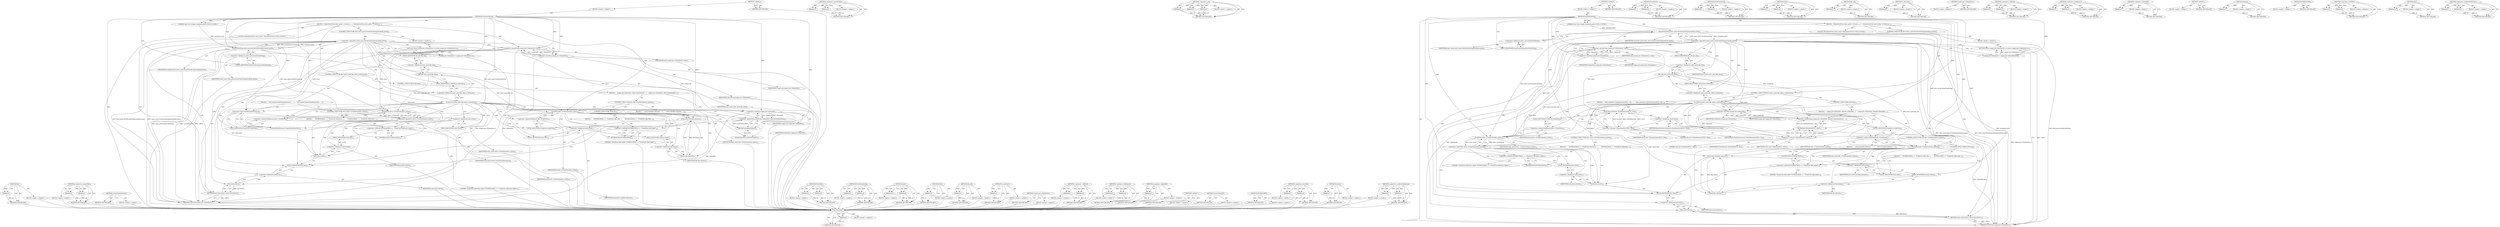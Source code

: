 digraph "&lt;operator&gt;.indirectFieldAccess" {
vulnerable_188 [label=<(METHOD,file)>];
vulnerable_189 [label=<(PARAM,p1)>];
vulnerable_190 [label=<(BLOCK,&lt;empty&gt;,&lt;empty&gt;)>];
vulnerable_191 [label=<(METHOD_RETURN,ANY)>];
vulnerable_141 [label=<(METHOD,&lt;operator&gt;.greaterThan)>];
vulnerable_142 [label=<(PARAM,p1)>];
vulnerable_143 [label=<(PARAM,p2)>];
vulnerable_144 [label=<(BLOCK,&lt;empty&gt;,&lt;empty&gt;)>];
vulnerable_145 [label=<(METHOD_RETURN,ANY)>];
vulnerable_164 [label=<(METHOD,&lt;operator&gt;.new)>];
vulnerable_165 [label=<(PARAM,p1)>];
vulnerable_166 [label=<(PARAM,p2)>];
vulnerable_167 [label=<(PARAM,p3)>];
vulnerable_168 [label=<(BLOCK,&lt;empty&gt;,&lt;empty&gt;)>];
vulnerable_169 [label=<(METHOD_RETURN,ANY)>];
vulnerable_6 [label=<(METHOD,&lt;global&gt;)<SUB>1</SUB>>];
vulnerable_7 [label=<(BLOCK,&lt;empty&gt;,&lt;empty&gt;)<SUB>1</SUB>>];
vulnerable_8 [label=<(METHOD,FromProtoString)<SUB>1</SUB>>];
vulnerable_9 [label="<(PARAM,const std::string&amp; serialized_proto)<SUB>2</SUB>>"];
vulnerable_10 [label=<(BLOCK,{
  GDataEntryProto entry_proto;
  if (!entry_p...,{
  GDataEntryProto entry_proto;
  if (!entry_p...)<SUB>2</SUB>>];
vulnerable_11 [label="<(LOCAL,GDataEntryProto entry_proto: GDataEntryProto)<SUB>3</SUB>>"];
vulnerable_12 [label=<(CONTROL_STRUCTURE,IF,if (!entry_proto.ParseFromString(serialized_proto)))<SUB>4</SUB>>];
vulnerable_13 [label=<(&lt;operator&gt;.logicalNot,!entry_proto.ParseFromString(serialized_proto))<SUB>4</SUB>>];
vulnerable_14 [label=<(ParseFromString,entry_proto.ParseFromString(serialized_proto))<SUB>4</SUB>>];
vulnerable_15 [label=<(&lt;operator&gt;.fieldAccess,entry_proto.ParseFromString)<SUB>4</SUB>>];
vulnerable_16 [label=<(IDENTIFIER,entry_proto,entry_proto.ParseFromString(serialized_proto))<SUB>4</SUB>>];
vulnerable_17 [label=<(FIELD_IDENTIFIER,ParseFromString,ParseFromString)<SUB>4</SUB>>];
vulnerable_18 [label=<(IDENTIFIER,serialized_proto,entry_proto.ParseFromString(serialized_proto))<SUB>4</SUB>>];
vulnerable_19 [label=<(BLOCK,&lt;empty&gt;,&lt;empty&gt;)<SUB>5</SUB>>];
vulnerable_20 [label=<(RETURN,return scoped_ptr&lt;GDataEntry&gt;();,return scoped_ptr&lt;GDataEntry&gt;();)<SUB>5</SUB>>];
vulnerable_21 [label=<(scoped_ptr&lt;GDataEntry&gt;,scoped_ptr&lt;GDataEntry&gt;())<SUB>5</SUB>>];
vulnerable_22 [label=<(&lt;operator&gt;.greaterThan,scoped_ptr&lt;GDataEntry&gt; entry)<SUB>7</SUB>>];
vulnerable_23 [label=<(&lt;operator&gt;.lessThan,scoped_ptr&lt;GDataEntry)<SUB>7</SUB>>];
vulnerable_24 [label=<(IDENTIFIER,scoped_ptr,scoped_ptr&lt;GDataEntry)<SUB>7</SUB>>];
vulnerable_25 [label=<(IDENTIFIER,GDataEntry,scoped_ptr&lt;GDataEntry)<SUB>7</SUB>>];
vulnerable_26 [label=<(IDENTIFIER,entry,scoped_ptr&lt;GDataEntry&gt; entry)<SUB>7</SUB>>];
vulnerable_27 [label=<(CONTROL_STRUCTURE,IF,if (entry_proto.file_info().is_directory()))<SUB>8</SUB>>];
vulnerable_28 [label=<(is_directory,entry_proto.file_info().is_directory())<SUB>8</SUB>>];
vulnerable_29 [label=<(&lt;operator&gt;.fieldAccess,entry_proto.file_info().is_directory)<SUB>8</SUB>>];
vulnerable_30 [label=<(file_info,entry_proto.file_info())<SUB>8</SUB>>];
vulnerable_31 [label=<(&lt;operator&gt;.fieldAccess,entry_proto.file_info)<SUB>8</SUB>>];
vulnerable_32 [label=<(IDENTIFIER,entry_proto,entry_proto.file_info())<SUB>8</SUB>>];
vulnerable_33 [label=<(FIELD_IDENTIFIER,file_info,file_info)<SUB>8</SUB>>];
vulnerable_34 [label=<(FIELD_IDENTIFIER,is_directory,is_directory)<SUB>8</SUB>>];
vulnerable_35 [label=<(BLOCK,{
    entry.reset(new GDataDirectory(NULL, this...,{
    entry.reset(new GDataDirectory(NULL, this...)<SUB>8</SUB>>];
vulnerable_36 [label=<(reset,entry.reset(new GDataDirectory(NULL, this)))<SUB>9</SUB>>];
vulnerable_37 [label=<(&lt;operator&gt;.fieldAccess,entry.reset)<SUB>9</SUB>>];
vulnerable_38 [label=<(IDENTIFIER,entry,entry.reset(new GDataDirectory(NULL, this)))<SUB>9</SUB>>];
vulnerable_39 [label=<(FIELD_IDENTIFIER,reset,reset)<SUB>9</SUB>>];
vulnerable_40 [label=<(&lt;operator&gt;.new,new GDataDirectory(NULL, this))<SUB>9</SUB>>];
vulnerable_41 [label=<(IDENTIFIER,GDataDirectory,new GDataDirectory(NULL, this))<SUB>9</SUB>>];
vulnerable_42 [label=<(IDENTIFIER,NULL,new GDataDirectory(NULL, this))<SUB>9</SUB>>];
vulnerable_43 [label=<(LITERAL,this,new GDataDirectory(NULL, this))<SUB>9</SUB>>];
vulnerable_44 [label=<(CONTROL_STRUCTURE,IF,if (!entry-&gt;FromProto(entry_proto)))<SUB>10</SUB>>];
vulnerable_45 [label=<(&lt;operator&gt;.logicalNot,!entry-&gt;FromProto(entry_proto))<SUB>10</SUB>>];
vulnerable_46 [label=<(FromProto,entry-&gt;FromProto(entry_proto))<SUB>10</SUB>>];
vulnerable_47 [label=<(&lt;operator&gt;.indirectFieldAccess,entry-&gt;FromProto)<SUB>10</SUB>>];
vulnerable_48 [label=<(IDENTIFIER,entry,entry-&gt;FromProto(entry_proto))<SUB>10</SUB>>];
vulnerable_49 [label=<(FIELD_IDENTIFIER,FromProto,FromProto)<SUB>10</SUB>>];
vulnerable_50 [label=<(IDENTIFIER,entry_proto,entry-&gt;FromProto(entry_proto))<SUB>10</SUB>>];
vulnerable_51 [label=<(BLOCK,{
       NOTREACHED() &lt;&lt; &quot;FromProto (directory)...,{
       NOTREACHED() &lt;&lt; &quot;FromProto (directory)...)<SUB>10</SUB>>];
vulnerable_52 [label=<(&lt;operator&gt;.shiftLeft,NOTREACHED() &lt;&lt; &quot;FromProto (directory) failed&quot;)<SUB>11</SUB>>];
vulnerable_53 [label=<(NOTREACHED,NOTREACHED())<SUB>11</SUB>>];
vulnerable_54 [label=<(LITERAL,&quot;FromProto (directory) failed&quot;,NOTREACHED() &lt;&lt; &quot;FromProto (directory) failed&quot;)<SUB>11</SUB>>];
vulnerable_55 [label=<(reset,entry.reset())<SUB>12</SUB>>];
vulnerable_56 [label=<(&lt;operator&gt;.fieldAccess,entry.reset)<SUB>12</SUB>>];
vulnerable_57 [label=<(IDENTIFIER,entry,entry.reset())<SUB>12</SUB>>];
vulnerable_58 [label=<(FIELD_IDENTIFIER,reset,reset)<SUB>12</SUB>>];
vulnerable_59 [label=<(CONTROL_STRUCTURE,ELSE,else)<SUB>14</SUB>>];
vulnerable_60 [label=<(BLOCK,{
    scoped_ptr&lt;GDataFile&gt; file(new GDataFile(...,{
    scoped_ptr&lt;GDataFile&gt; file(new GDataFile(...)<SUB>14</SUB>>];
vulnerable_61 [label=<(&lt;operator&gt;.greaterThan,scoped_ptr&lt;GDataFile&gt; file(new GDataFile(NULL, ...)<SUB>15</SUB>>];
vulnerable_62 [label=<(&lt;operator&gt;.lessThan,scoped_ptr&lt;GDataFile)<SUB>15</SUB>>];
vulnerable_63 [label=<(IDENTIFIER,scoped_ptr,scoped_ptr&lt;GDataFile)<SUB>15</SUB>>];
vulnerable_64 [label=<(IDENTIFIER,GDataFile,scoped_ptr&lt;GDataFile)<SUB>15</SUB>>];
vulnerable_65 [label=<(file,file(new GDataFile(NULL, this)))<SUB>15</SUB>>];
vulnerable_66 [label=<(&lt;operator&gt;.new,new GDataFile(NULL, this))<SUB>15</SUB>>];
vulnerable_67 [label=<(IDENTIFIER,GDataFile,new GDataFile(NULL, this))<SUB>15</SUB>>];
vulnerable_68 [label=<(IDENTIFIER,NULL,new GDataFile(NULL, this))<SUB>15</SUB>>];
vulnerable_69 [label=<(LITERAL,this,new GDataFile(NULL, this))<SUB>15</SUB>>];
vulnerable_70 [label=<(CONTROL_STRUCTURE,IF,if (file-&gt;FromProto(entry_proto)))<SUB>16</SUB>>];
vulnerable_71 [label=<(FromProto,file-&gt;FromProto(entry_proto))<SUB>16</SUB>>];
vulnerable_72 [label=<(&lt;operator&gt;.indirectFieldAccess,file-&gt;FromProto)<SUB>16</SUB>>];
vulnerable_73 [label=<(IDENTIFIER,file,file-&gt;FromProto(entry_proto))<SUB>16</SUB>>];
vulnerable_74 [label=<(FIELD_IDENTIFIER,FromProto,FromProto)<SUB>16</SUB>>];
vulnerable_75 [label=<(IDENTIFIER,entry_proto,file-&gt;FromProto(entry_proto))<SUB>16</SUB>>];
vulnerable_76 [label=<(BLOCK,{
       entry.reset(file.release());
    },{
       entry.reset(file.release());
    })<SUB>16</SUB>>];
vulnerable_77 [label=<(reset,entry.reset(file.release()))<SUB>17</SUB>>];
vulnerable_78 [label=<(&lt;operator&gt;.fieldAccess,entry.reset)<SUB>17</SUB>>];
vulnerable_79 [label=<(IDENTIFIER,entry,entry.reset(file.release()))<SUB>17</SUB>>];
vulnerable_80 [label=<(FIELD_IDENTIFIER,reset,reset)<SUB>17</SUB>>];
vulnerable_81 [label=<(release,file.release())<SUB>17</SUB>>];
vulnerable_82 [label=<(&lt;operator&gt;.fieldAccess,file.release)<SUB>17</SUB>>];
vulnerable_83 [label=<(IDENTIFIER,file,file.release())<SUB>17</SUB>>];
vulnerable_84 [label=<(FIELD_IDENTIFIER,release,release)<SUB>17</SUB>>];
vulnerable_85 [label=<(CONTROL_STRUCTURE,ELSE,else)<SUB>18</SUB>>];
vulnerable_86 [label=<(BLOCK,{
      NOTREACHED() &lt;&lt; &quot;FromProto (file) faile...,{
      NOTREACHED() &lt;&lt; &quot;FromProto (file) faile...)<SUB>18</SUB>>];
vulnerable_87 [label=<(&lt;operator&gt;.shiftLeft,NOTREACHED() &lt;&lt; &quot;FromProto (file) failed&quot;)<SUB>19</SUB>>];
vulnerable_88 [label=<(NOTREACHED,NOTREACHED())<SUB>19</SUB>>];
vulnerable_89 [label=<(LITERAL,&quot;FromProto (file) failed&quot;,NOTREACHED() &lt;&lt; &quot;FromProto (file) failed&quot;)<SUB>19</SUB>>];
vulnerable_90 [label=<(RETURN,return entry.Pass();,return entry.Pass();)<SUB>22</SUB>>];
vulnerable_91 [label=<(Pass,entry.Pass())<SUB>22</SUB>>];
vulnerable_92 [label=<(&lt;operator&gt;.fieldAccess,entry.Pass)<SUB>22</SUB>>];
vulnerable_93 [label=<(IDENTIFIER,entry,entry.Pass())<SUB>22</SUB>>];
vulnerable_94 [label=<(FIELD_IDENTIFIER,Pass,Pass)<SUB>22</SUB>>];
vulnerable_95 [label=<(METHOD_RETURN,scoped_ptr&lt;GDataEntry&gt;)<SUB>1</SUB>>];
vulnerable_97 [label=<(METHOD_RETURN,ANY)<SUB>1</SUB>>];
vulnerable_170 [label=<(METHOD,FromProto)>];
vulnerable_171 [label=<(PARAM,p1)>];
vulnerable_172 [label=<(PARAM,p2)>];
vulnerable_173 [label=<(BLOCK,&lt;empty&gt;,&lt;empty&gt;)>];
vulnerable_174 [label=<(METHOD_RETURN,ANY)>];
vulnerable_128 [label=<(METHOD,ParseFromString)>];
vulnerable_129 [label=<(PARAM,p1)>];
vulnerable_130 [label=<(PARAM,p2)>];
vulnerable_131 [label=<(BLOCK,&lt;empty&gt;,&lt;empty&gt;)>];
vulnerable_132 [label=<(METHOD_RETURN,ANY)>];
vulnerable_159 [label=<(METHOD,reset)>];
vulnerable_160 [label=<(PARAM,p1)>];
vulnerable_161 [label=<(PARAM,p2)>];
vulnerable_162 [label=<(BLOCK,&lt;empty&gt;,&lt;empty&gt;)>];
vulnerable_163 [label=<(METHOD_RETURN,ANY)>];
vulnerable_155 [label=<(METHOD,file_info)>];
vulnerable_156 [label=<(PARAM,p1)>];
vulnerable_157 [label=<(BLOCK,&lt;empty&gt;,&lt;empty&gt;)>];
vulnerable_158 [label=<(METHOD_RETURN,ANY)>];
vulnerable_151 [label=<(METHOD,is_directory)>];
vulnerable_152 [label=<(PARAM,p1)>];
vulnerable_153 [label=<(BLOCK,&lt;empty&gt;,&lt;empty&gt;)>];
vulnerable_154 [label=<(METHOD_RETURN,ANY)>];
vulnerable_138 [label=<(METHOD,scoped_ptr&lt;GDataEntry&gt;)>];
vulnerable_139 [label=<(BLOCK,&lt;empty&gt;,&lt;empty&gt;)>];
vulnerable_140 [label=<(METHOD_RETURN,ANY)>];
vulnerable_180 [label=<(METHOD,&lt;operator&gt;.shiftLeft)>];
vulnerable_181 [label=<(PARAM,p1)>];
vulnerable_182 [label=<(PARAM,p2)>];
vulnerable_183 [label=<(BLOCK,&lt;empty&gt;,&lt;empty&gt;)>];
vulnerable_184 [label=<(METHOD_RETURN,ANY)>];
vulnerable_133 [label=<(METHOD,&lt;operator&gt;.fieldAccess)>];
vulnerable_134 [label=<(PARAM,p1)>];
vulnerable_135 [label=<(PARAM,p2)>];
vulnerable_136 [label=<(BLOCK,&lt;empty&gt;,&lt;empty&gt;)>];
vulnerable_137 [label=<(METHOD_RETURN,ANY)>];
vulnerable_124 [label=<(METHOD,&lt;operator&gt;.logicalNot)>];
vulnerable_125 [label=<(PARAM,p1)>];
vulnerable_126 [label=<(BLOCK,&lt;empty&gt;,&lt;empty&gt;)>];
vulnerable_127 [label=<(METHOD_RETURN,ANY)>];
vulnerable_118 [label=<(METHOD,&lt;global&gt;)<SUB>1</SUB>>];
vulnerable_119 [label=<(BLOCK,&lt;empty&gt;,&lt;empty&gt;)>];
vulnerable_120 [label=<(METHOD_RETURN,ANY)>];
vulnerable_192 [label=<(METHOD,release)>];
vulnerable_193 [label=<(PARAM,p1)>];
vulnerable_194 [label=<(BLOCK,&lt;empty&gt;,&lt;empty&gt;)>];
vulnerable_195 [label=<(METHOD_RETURN,ANY)>];
vulnerable_185 [label=<(METHOD,NOTREACHED)>];
vulnerable_186 [label=<(BLOCK,&lt;empty&gt;,&lt;empty&gt;)>];
vulnerable_187 [label=<(METHOD_RETURN,ANY)>];
vulnerable_146 [label=<(METHOD,&lt;operator&gt;.lessThan)>];
vulnerable_147 [label=<(PARAM,p1)>];
vulnerable_148 [label=<(PARAM,p2)>];
vulnerable_149 [label=<(BLOCK,&lt;empty&gt;,&lt;empty&gt;)>];
vulnerable_150 [label=<(METHOD_RETURN,ANY)>];
vulnerable_196 [label=<(METHOD,Pass)>];
vulnerable_197 [label=<(PARAM,p1)>];
vulnerable_198 [label=<(BLOCK,&lt;empty&gt;,&lt;empty&gt;)>];
vulnerable_199 [label=<(METHOD_RETURN,ANY)>];
vulnerable_175 [label=<(METHOD,&lt;operator&gt;.indirectFieldAccess)>];
vulnerable_176 [label=<(PARAM,p1)>];
vulnerable_177 [label=<(PARAM,p2)>];
vulnerable_178 [label=<(BLOCK,&lt;empty&gt;,&lt;empty&gt;)>];
vulnerable_179 [label=<(METHOD_RETURN,ANY)>];
fixed_175 [label=<(METHOD,file)>];
fixed_176 [label=<(PARAM,p1)>];
fixed_177 [label=<(BLOCK,&lt;empty&gt;,&lt;empty&gt;)>];
fixed_178 [label=<(METHOD_RETURN,ANY)>];
fixed_131 [label=<(METHOD,&lt;operator&gt;.greaterThan)>];
fixed_132 [label=<(PARAM,p1)>];
fixed_133 [label=<(PARAM,p2)>];
fixed_134 [label=<(BLOCK,&lt;empty&gt;,&lt;empty&gt;)>];
fixed_135 [label=<(METHOD_RETURN,ANY)>];
fixed_154 [label=<(METHOD,CreateGDataDirectory)>];
fixed_155 [label=<(BLOCK,&lt;empty&gt;,&lt;empty&gt;)>];
fixed_156 [label=<(METHOD_RETURN,ANY)>];
fixed_6 [label=<(METHOD,&lt;global&gt;)<SUB>1</SUB>>];
fixed_7 [label=<(BLOCK,&lt;empty&gt;,&lt;empty&gt;)<SUB>1</SUB>>];
fixed_8 [label=<(METHOD,FromProtoString)<SUB>1</SUB>>];
fixed_9 [label="<(PARAM,const std::string&amp; serialized_proto)<SUB>2</SUB>>"];
fixed_10 [label=<(BLOCK,{
  GDataEntryProto entry_proto;
  if (!entry_p...,{
  GDataEntryProto entry_proto;
  if (!entry_p...)<SUB>2</SUB>>];
fixed_11 [label="<(LOCAL,GDataEntryProto entry_proto: GDataEntryProto)<SUB>3</SUB>>"];
fixed_12 [label=<(CONTROL_STRUCTURE,IF,if (!entry_proto.ParseFromString(serialized_proto)))<SUB>4</SUB>>];
fixed_13 [label=<(&lt;operator&gt;.logicalNot,!entry_proto.ParseFromString(serialized_proto))<SUB>4</SUB>>];
fixed_14 [label=<(ParseFromString,entry_proto.ParseFromString(serialized_proto))<SUB>4</SUB>>];
fixed_15 [label=<(&lt;operator&gt;.fieldAccess,entry_proto.ParseFromString)<SUB>4</SUB>>];
fixed_16 [label=<(IDENTIFIER,entry_proto,entry_proto.ParseFromString(serialized_proto))<SUB>4</SUB>>];
fixed_17 [label=<(FIELD_IDENTIFIER,ParseFromString,ParseFromString)<SUB>4</SUB>>];
fixed_18 [label=<(IDENTIFIER,serialized_proto,entry_proto.ParseFromString(serialized_proto))<SUB>4</SUB>>];
fixed_19 [label=<(BLOCK,&lt;empty&gt;,&lt;empty&gt;)<SUB>5</SUB>>];
fixed_20 [label=<(RETURN,return scoped_ptr&lt;GDataEntry&gt;();,return scoped_ptr&lt;GDataEntry&gt;();)<SUB>5</SUB>>];
fixed_21 [label=<(scoped_ptr&lt;GDataEntry&gt;,scoped_ptr&lt;GDataEntry&gt;())<SUB>5</SUB>>];
fixed_22 [label=<(&lt;operator&gt;.greaterThan,scoped_ptr&lt;GDataEntry&gt; entry)<SUB>7</SUB>>];
fixed_23 [label=<(&lt;operator&gt;.lessThan,scoped_ptr&lt;GDataEntry)<SUB>7</SUB>>];
fixed_24 [label=<(IDENTIFIER,scoped_ptr,scoped_ptr&lt;GDataEntry)<SUB>7</SUB>>];
fixed_25 [label=<(IDENTIFIER,GDataEntry,scoped_ptr&lt;GDataEntry)<SUB>7</SUB>>];
fixed_26 [label=<(IDENTIFIER,entry,scoped_ptr&lt;GDataEntry&gt; entry)<SUB>7</SUB>>];
fixed_27 [label=<(CONTROL_STRUCTURE,IF,if (entry_proto.file_info().is_directory()))<SUB>8</SUB>>];
fixed_28 [label=<(is_directory,entry_proto.file_info().is_directory())<SUB>8</SUB>>];
fixed_29 [label=<(&lt;operator&gt;.fieldAccess,entry_proto.file_info().is_directory)<SUB>8</SUB>>];
fixed_30 [label=<(file_info,entry_proto.file_info())<SUB>8</SUB>>];
fixed_31 [label=<(&lt;operator&gt;.fieldAccess,entry_proto.file_info)<SUB>8</SUB>>];
fixed_32 [label=<(IDENTIFIER,entry_proto,entry_proto.file_info())<SUB>8</SUB>>];
fixed_33 [label=<(FIELD_IDENTIFIER,file_info,file_info)<SUB>8</SUB>>];
fixed_34 [label=<(FIELD_IDENTIFIER,is_directory,is_directory)<SUB>8</SUB>>];
fixed_35 [label=<(BLOCK,{
    entry.reset(CreateGDataDirectory());
    ...,{
    entry.reset(CreateGDataDirectory());
    ...)<SUB>8</SUB>>];
fixed_36 [label=<(reset,entry.reset(CreateGDataDirectory()))<SUB>9</SUB>>];
fixed_37 [label=<(&lt;operator&gt;.fieldAccess,entry.reset)<SUB>9</SUB>>];
fixed_38 [label=<(IDENTIFIER,entry,entry.reset(CreateGDataDirectory()))<SUB>9</SUB>>];
fixed_39 [label=<(FIELD_IDENTIFIER,reset,reset)<SUB>9</SUB>>];
fixed_40 [label=<(CreateGDataDirectory,CreateGDataDirectory())<SUB>9</SUB>>];
fixed_41 [label=<(CONTROL_STRUCTURE,IF,if (!entry-&gt;FromProto(entry_proto)))<SUB>10</SUB>>];
fixed_42 [label=<(&lt;operator&gt;.logicalNot,!entry-&gt;FromProto(entry_proto))<SUB>10</SUB>>];
fixed_43 [label=<(FromProto,entry-&gt;FromProto(entry_proto))<SUB>10</SUB>>];
fixed_44 [label=<(&lt;operator&gt;.indirectFieldAccess,entry-&gt;FromProto)<SUB>10</SUB>>];
fixed_45 [label=<(IDENTIFIER,entry,entry-&gt;FromProto(entry_proto))<SUB>10</SUB>>];
fixed_46 [label=<(FIELD_IDENTIFIER,FromProto,FromProto)<SUB>10</SUB>>];
fixed_47 [label=<(IDENTIFIER,entry_proto,entry-&gt;FromProto(entry_proto))<SUB>10</SUB>>];
fixed_48 [label=<(BLOCK,{
       NOTREACHED() &lt;&lt; &quot;FromProto (directory)...,{
       NOTREACHED() &lt;&lt; &quot;FromProto (directory)...)<SUB>10</SUB>>];
fixed_49 [label=<(&lt;operator&gt;.shiftLeft,NOTREACHED() &lt;&lt; &quot;FromProto (directory) failed&quot;)<SUB>11</SUB>>];
fixed_50 [label=<(NOTREACHED,NOTREACHED())<SUB>11</SUB>>];
fixed_51 [label=<(LITERAL,&quot;FromProto (directory) failed&quot;,NOTREACHED() &lt;&lt; &quot;FromProto (directory) failed&quot;)<SUB>11</SUB>>];
fixed_52 [label=<(reset,entry.reset())<SUB>12</SUB>>];
fixed_53 [label=<(&lt;operator&gt;.fieldAccess,entry.reset)<SUB>12</SUB>>];
fixed_54 [label=<(IDENTIFIER,entry,entry.reset())<SUB>12</SUB>>];
fixed_55 [label=<(FIELD_IDENTIFIER,reset,reset)<SUB>12</SUB>>];
fixed_56 [label=<(CONTROL_STRUCTURE,ELSE,else)<SUB>14</SUB>>];
fixed_57 [label=<(BLOCK,{
    scoped_ptr&lt;GDataFile&gt; file(CreateGDataFil...,{
    scoped_ptr&lt;GDataFile&gt; file(CreateGDataFil...)<SUB>14</SUB>>];
fixed_58 [label=<(&lt;operator&gt;.greaterThan,scoped_ptr&lt;GDataFile&gt; file(CreateGDataFile()))<SUB>15</SUB>>];
fixed_59 [label=<(&lt;operator&gt;.lessThan,scoped_ptr&lt;GDataFile)<SUB>15</SUB>>];
fixed_60 [label=<(IDENTIFIER,scoped_ptr,scoped_ptr&lt;GDataFile)<SUB>15</SUB>>];
fixed_61 [label=<(IDENTIFIER,GDataFile,scoped_ptr&lt;GDataFile)<SUB>15</SUB>>];
fixed_62 [label=<(file,file(CreateGDataFile()))<SUB>15</SUB>>];
fixed_63 [label=<(CreateGDataFile,CreateGDataFile())<SUB>15</SUB>>];
fixed_64 [label=<(CONTROL_STRUCTURE,IF,if (file-&gt;FromProto(entry_proto)))<SUB>16</SUB>>];
fixed_65 [label=<(FromProto,file-&gt;FromProto(entry_proto))<SUB>16</SUB>>];
fixed_66 [label=<(&lt;operator&gt;.indirectFieldAccess,file-&gt;FromProto)<SUB>16</SUB>>];
fixed_67 [label=<(IDENTIFIER,file,file-&gt;FromProto(entry_proto))<SUB>16</SUB>>];
fixed_68 [label=<(FIELD_IDENTIFIER,FromProto,FromProto)<SUB>16</SUB>>];
fixed_69 [label=<(IDENTIFIER,entry_proto,file-&gt;FromProto(entry_proto))<SUB>16</SUB>>];
fixed_70 [label=<(BLOCK,{
       entry.reset(file.release());
    },{
       entry.reset(file.release());
    })<SUB>16</SUB>>];
fixed_71 [label=<(reset,entry.reset(file.release()))<SUB>17</SUB>>];
fixed_72 [label=<(&lt;operator&gt;.fieldAccess,entry.reset)<SUB>17</SUB>>];
fixed_73 [label=<(IDENTIFIER,entry,entry.reset(file.release()))<SUB>17</SUB>>];
fixed_74 [label=<(FIELD_IDENTIFIER,reset,reset)<SUB>17</SUB>>];
fixed_75 [label=<(release,file.release())<SUB>17</SUB>>];
fixed_76 [label=<(&lt;operator&gt;.fieldAccess,file.release)<SUB>17</SUB>>];
fixed_77 [label=<(IDENTIFIER,file,file.release())<SUB>17</SUB>>];
fixed_78 [label=<(FIELD_IDENTIFIER,release,release)<SUB>17</SUB>>];
fixed_79 [label=<(CONTROL_STRUCTURE,ELSE,else)<SUB>18</SUB>>];
fixed_80 [label=<(BLOCK,{
      NOTREACHED() &lt;&lt; &quot;FromProto (file) faile...,{
      NOTREACHED() &lt;&lt; &quot;FromProto (file) faile...)<SUB>18</SUB>>];
fixed_81 [label=<(&lt;operator&gt;.shiftLeft,NOTREACHED() &lt;&lt; &quot;FromProto (file) failed&quot;)<SUB>19</SUB>>];
fixed_82 [label=<(NOTREACHED,NOTREACHED())<SUB>19</SUB>>];
fixed_83 [label=<(LITERAL,&quot;FromProto (file) failed&quot;,NOTREACHED() &lt;&lt; &quot;FromProto (file) failed&quot;)<SUB>19</SUB>>];
fixed_84 [label=<(RETURN,return entry.Pass();,return entry.Pass();)<SUB>22</SUB>>];
fixed_85 [label=<(Pass,entry.Pass())<SUB>22</SUB>>];
fixed_86 [label=<(&lt;operator&gt;.fieldAccess,entry.Pass)<SUB>22</SUB>>];
fixed_87 [label=<(IDENTIFIER,entry,entry.Pass())<SUB>22</SUB>>];
fixed_88 [label=<(FIELD_IDENTIFIER,Pass,Pass)<SUB>22</SUB>>];
fixed_89 [label=<(METHOD_RETURN,scoped_ptr&lt;GDataEntry&gt;)<SUB>1</SUB>>];
fixed_91 [label=<(METHOD_RETURN,ANY)<SUB>1</SUB>>];
fixed_157 [label=<(METHOD,FromProto)>];
fixed_158 [label=<(PARAM,p1)>];
fixed_159 [label=<(PARAM,p2)>];
fixed_160 [label=<(BLOCK,&lt;empty&gt;,&lt;empty&gt;)>];
fixed_161 [label=<(METHOD_RETURN,ANY)>];
fixed_118 [label=<(METHOD,ParseFromString)>];
fixed_119 [label=<(PARAM,p1)>];
fixed_120 [label=<(PARAM,p2)>];
fixed_121 [label=<(BLOCK,&lt;empty&gt;,&lt;empty&gt;)>];
fixed_122 [label=<(METHOD_RETURN,ANY)>];
fixed_149 [label=<(METHOD,reset)>];
fixed_150 [label=<(PARAM,p1)>];
fixed_151 [label=<(PARAM,p2)>];
fixed_152 [label=<(BLOCK,&lt;empty&gt;,&lt;empty&gt;)>];
fixed_153 [label=<(METHOD_RETURN,ANY)>];
fixed_186 [label=<(METHOD,Pass)>];
fixed_187 [label=<(PARAM,p1)>];
fixed_188 [label=<(BLOCK,&lt;empty&gt;,&lt;empty&gt;)>];
fixed_189 [label=<(METHOD_RETURN,ANY)>];
fixed_145 [label=<(METHOD,file_info)>];
fixed_146 [label=<(PARAM,p1)>];
fixed_147 [label=<(BLOCK,&lt;empty&gt;,&lt;empty&gt;)>];
fixed_148 [label=<(METHOD_RETURN,ANY)>];
fixed_141 [label=<(METHOD,is_directory)>];
fixed_142 [label=<(PARAM,p1)>];
fixed_143 [label=<(BLOCK,&lt;empty&gt;,&lt;empty&gt;)>];
fixed_144 [label=<(METHOD_RETURN,ANY)>];
fixed_128 [label=<(METHOD,scoped_ptr&lt;GDataEntry&gt;)>];
fixed_129 [label=<(BLOCK,&lt;empty&gt;,&lt;empty&gt;)>];
fixed_130 [label=<(METHOD_RETURN,ANY)>];
fixed_167 [label=<(METHOD,&lt;operator&gt;.shiftLeft)>];
fixed_168 [label=<(PARAM,p1)>];
fixed_169 [label=<(PARAM,p2)>];
fixed_170 [label=<(BLOCK,&lt;empty&gt;,&lt;empty&gt;)>];
fixed_171 [label=<(METHOD_RETURN,ANY)>];
fixed_123 [label=<(METHOD,&lt;operator&gt;.fieldAccess)>];
fixed_124 [label=<(PARAM,p1)>];
fixed_125 [label=<(PARAM,p2)>];
fixed_126 [label=<(BLOCK,&lt;empty&gt;,&lt;empty&gt;)>];
fixed_127 [label=<(METHOD_RETURN,ANY)>];
fixed_114 [label=<(METHOD,&lt;operator&gt;.logicalNot)>];
fixed_115 [label=<(PARAM,p1)>];
fixed_116 [label=<(BLOCK,&lt;empty&gt;,&lt;empty&gt;)>];
fixed_117 [label=<(METHOD_RETURN,ANY)>];
fixed_108 [label=<(METHOD,&lt;global&gt;)<SUB>1</SUB>>];
fixed_109 [label=<(BLOCK,&lt;empty&gt;,&lt;empty&gt;)>];
fixed_110 [label=<(METHOD_RETURN,ANY)>];
fixed_179 [label=<(METHOD,CreateGDataFile)>];
fixed_180 [label=<(BLOCK,&lt;empty&gt;,&lt;empty&gt;)>];
fixed_181 [label=<(METHOD_RETURN,ANY)>];
fixed_172 [label=<(METHOD,NOTREACHED)>];
fixed_173 [label=<(BLOCK,&lt;empty&gt;,&lt;empty&gt;)>];
fixed_174 [label=<(METHOD_RETURN,ANY)>];
fixed_136 [label=<(METHOD,&lt;operator&gt;.lessThan)>];
fixed_137 [label=<(PARAM,p1)>];
fixed_138 [label=<(PARAM,p2)>];
fixed_139 [label=<(BLOCK,&lt;empty&gt;,&lt;empty&gt;)>];
fixed_140 [label=<(METHOD_RETURN,ANY)>];
fixed_182 [label=<(METHOD,release)>];
fixed_183 [label=<(PARAM,p1)>];
fixed_184 [label=<(BLOCK,&lt;empty&gt;,&lt;empty&gt;)>];
fixed_185 [label=<(METHOD_RETURN,ANY)>];
fixed_162 [label=<(METHOD,&lt;operator&gt;.indirectFieldAccess)>];
fixed_163 [label=<(PARAM,p1)>];
fixed_164 [label=<(PARAM,p2)>];
fixed_165 [label=<(BLOCK,&lt;empty&gt;,&lt;empty&gt;)>];
fixed_166 [label=<(METHOD_RETURN,ANY)>];
vulnerable_188 -> vulnerable_189  [key=0, label="AST: "];
vulnerable_188 -> vulnerable_189  [key=1, label="DDG: "];
vulnerable_188 -> vulnerable_190  [key=0, label="AST: "];
vulnerable_188 -> vulnerable_191  [key=0, label="AST: "];
vulnerable_188 -> vulnerable_191  [key=1, label="CFG: "];
vulnerable_189 -> vulnerable_191  [key=0, label="DDG: p1"];
vulnerable_141 -> vulnerable_142  [key=0, label="AST: "];
vulnerable_141 -> vulnerable_142  [key=1, label="DDG: "];
vulnerable_141 -> vulnerable_144  [key=0, label="AST: "];
vulnerable_141 -> vulnerable_143  [key=0, label="AST: "];
vulnerable_141 -> vulnerable_143  [key=1, label="DDG: "];
vulnerable_141 -> vulnerable_145  [key=0, label="AST: "];
vulnerable_141 -> vulnerable_145  [key=1, label="CFG: "];
vulnerable_142 -> vulnerable_145  [key=0, label="DDG: p1"];
vulnerable_143 -> vulnerable_145  [key=0, label="DDG: p2"];
vulnerable_164 -> vulnerable_165  [key=0, label="AST: "];
vulnerable_164 -> vulnerable_165  [key=1, label="DDG: "];
vulnerable_164 -> vulnerable_168  [key=0, label="AST: "];
vulnerable_164 -> vulnerable_166  [key=0, label="AST: "];
vulnerable_164 -> vulnerable_166  [key=1, label="DDG: "];
vulnerable_164 -> vulnerable_169  [key=0, label="AST: "];
vulnerable_164 -> vulnerable_169  [key=1, label="CFG: "];
vulnerable_164 -> vulnerable_167  [key=0, label="AST: "];
vulnerable_164 -> vulnerable_167  [key=1, label="DDG: "];
vulnerable_165 -> vulnerable_169  [key=0, label="DDG: p1"];
vulnerable_166 -> vulnerable_169  [key=0, label="DDG: p2"];
vulnerable_167 -> vulnerable_169  [key=0, label="DDG: p3"];
vulnerable_6 -> vulnerable_7  [key=0, label="AST: "];
vulnerable_6 -> vulnerable_97  [key=0, label="AST: "];
vulnerable_6 -> vulnerable_97  [key=1, label="CFG: "];
vulnerable_7 -> vulnerable_8  [key=0, label="AST: "];
vulnerable_8 -> vulnerable_9  [key=0, label="AST: "];
vulnerable_8 -> vulnerable_9  [key=1, label="DDG: "];
vulnerable_8 -> vulnerable_10  [key=0, label="AST: "];
vulnerable_8 -> vulnerable_95  [key=0, label="AST: "];
vulnerable_8 -> vulnerable_17  [key=0, label="CFG: "];
vulnerable_8 -> vulnerable_22  [key=0, label="DDG: "];
vulnerable_8 -> vulnerable_23  [key=0, label="DDG: "];
vulnerable_8 -> vulnerable_14  [key=0, label="DDG: "];
vulnerable_8 -> vulnerable_21  [key=0, label="DDG: "];
vulnerable_8 -> vulnerable_40  [key=0, label="DDG: "];
vulnerable_8 -> vulnerable_46  [key=0, label="DDG: "];
vulnerable_8 -> vulnerable_52  [key=0, label="DDG: "];
vulnerable_8 -> vulnerable_62  [key=0, label="DDG: "];
vulnerable_8 -> vulnerable_71  [key=0, label="DDG: "];
vulnerable_8 -> vulnerable_66  [key=0, label="DDG: "];
vulnerable_8 -> vulnerable_87  [key=0, label="DDG: "];
vulnerable_9 -> vulnerable_14  [key=0, label="DDG: serialized_proto"];
vulnerable_10 -> vulnerable_11  [key=0, label="AST: "];
vulnerable_10 -> vulnerable_12  [key=0, label="AST: "];
vulnerable_10 -> vulnerable_22  [key=0, label="AST: "];
vulnerable_10 -> vulnerable_27  [key=0, label="AST: "];
vulnerable_10 -> vulnerable_90  [key=0, label="AST: "];
vulnerable_12 -> vulnerable_13  [key=0, label="AST: "];
vulnerable_12 -> vulnerable_19  [key=0, label="AST: "];
vulnerable_13 -> vulnerable_14  [key=0, label="AST: "];
vulnerable_13 -> vulnerable_21  [key=0, label="CFG: "];
vulnerable_13 -> vulnerable_21  [key=1, label="CDG: "];
vulnerable_13 -> vulnerable_23  [key=0, label="CFG: "];
vulnerable_13 -> vulnerable_23  [key=1, label="CDG: "];
vulnerable_13 -> vulnerable_95  [key=0, label="DDG: entry_proto.ParseFromString(serialized_proto)"];
vulnerable_13 -> vulnerable_95  [key=1, label="DDG: !entry_proto.ParseFromString(serialized_proto)"];
vulnerable_13 -> vulnerable_30  [key=0, label="CDG: "];
vulnerable_13 -> vulnerable_34  [key=0, label="CDG: "];
vulnerable_13 -> vulnerable_94  [key=0, label="CDG: "];
vulnerable_13 -> vulnerable_28  [key=0, label="CDG: "];
vulnerable_13 -> vulnerable_20  [key=0, label="CDG: "];
vulnerable_13 -> vulnerable_22  [key=0, label="CDG: "];
vulnerable_13 -> vulnerable_92  [key=0, label="CDG: "];
vulnerable_13 -> vulnerable_29  [key=0, label="CDG: "];
vulnerable_13 -> vulnerable_91  [key=0, label="CDG: "];
vulnerable_13 -> vulnerable_90  [key=0, label="CDG: "];
vulnerable_13 -> vulnerable_33  [key=0, label="CDG: "];
vulnerable_13 -> vulnerable_31  [key=0, label="CDG: "];
vulnerable_14 -> vulnerable_15  [key=0, label="AST: "];
vulnerable_14 -> vulnerable_18  [key=0, label="AST: "];
vulnerable_14 -> vulnerable_13  [key=0, label="CFG: "];
vulnerable_14 -> vulnerable_13  [key=1, label="DDG: entry_proto.ParseFromString"];
vulnerable_14 -> vulnerable_13  [key=2, label="DDG: serialized_proto"];
vulnerable_14 -> vulnerable_95  [key=0, label="DDG: entry_proto.ParseFromString"];
vulnerable_14 -> vulnerable_95  [key=1, label="DDG: serialized_proto"];
vulnerable_14 -> vulnerable_46  [key=0, label="DDG: entry_proto.ParseFromString"];
vulnerable_14 -> vulnerable_71  [key=0, label="DDG: entry_proto.ParseFromString"];
vulnerable_15 -> vulnerable_16  [key=0, label="AST: "];
vulnerable_15 -> vulnerable_17  [key=0, label="AST: "];
vulnerable_15 -> vulnerable_14  [key=0, label="CFG: "];
vulnerable_17 -> vulnerable_15  [key=0, label="CFG: "];
vulnerable_19 -> vulnerable_20  [key=0, label="AST: "];
vulnerable_20 -> vulnerable_21  [key=0, label="AST: "];
vulnerable_20 -> vulnerable_95  [key=0, label="CFG: "];
vulnerable_20 -> vulnerable_95  [key=1, label="DDG: &lt;RET&gt;"];
vulnerable_21 -> vulnerable_20  [key=0, label="CFG: "];
vulnerable_21 -> vulnerable_20  [key=1, label="DDG: scoped_ptr&lt;GDataEntry&gt;()"];
vulnerable_21 -> vulnerable_95  [key=0, label="DDG: scoped_ptr&lt;GDataEntry&gt;()"];
vulnerable_22 -> vulnerable_23  [key=0, label="AST: "];
vulnerable_22 -> vulnerable_26  [key=0, label="AST: "];
vulnerable_22 -> vulnerable_33  [key=0, label="CFG: "];
vulnerable_22 -> vulnerable_91  [key=0, label="DDG: entry"];
vulnerable_22 -> vulnerable_36  [key=0, label="DDG: entry"];
vulnerable_22 -> vulnerable_46  [key=0, label="DDG: entry"];
vulnerable_22 -> vulnerable_55  [key=0, label="DDG: entry"];
vulnerable_22 -> vulnerable_77  [key=0, label="DDG: entry"];
vulnerable_23 -> vulnerable_24  [key=0, label="AST: "];
vulnerable_23 -> vulnerable_25  [key=0, label="AST: "];
vulnerable_23 -> vulnerable_22  [key=0, label="CFG: "];
vulnerable_23 -> vulnerable_22  [key=1, label="DDG: scoped_ptr"];
vulnerable_23 -> vulnerable_22  [key=2, label="DDG: GDataEntry"];
vulnerable_23 -> vulnerable_95  [key=0, label="DDG: GDataEntry"];
vulnerable_23 -> vulnerable_62  [key=0, label="DDG: scoped_ptr"];
vulnerable_27 -> vulnerable_28  [key=0, label="AST: "];
vulnerable_27 -> vulnerable_35  [key=0, label="AST: "];
vulnerable_27 -> vulnerable_59  [key=0, label="AST: "];
vulnerable_28 -> vulnerable_29  [key=0, label="AST: "];
vulnerable_28 -> vulnerable_39  [key=0, label="CFG: "];
vulnerable_28 -> vulnerable_39  [key=1, label="CDG: "];
vulnerable_28 -> vulnerable_62  [key=0, label="CFG: "];
vulnerable_28 -> vulnerable_62  [key=1, label="CDG: "];
vulnerable_28 -> vulnerable_47  [key=0, label="CDG: "];
vulnerable_28 -> vulnerable_49  [key=0, label="CDG: "];
vulnerable_28 -> vulnerable_66  [key=0, label="CDG: "];
vulnerable_28 -> vulnerable_37  [key=0, label="CDG: "];
vulnerable_28 -> vulnerable_46  [key=0, label="CDG: "];
vulnerable_28 -> vulnerable_72  [key=0, label="CDG: "];
vulnerable_28 -> vulnerable_74  [key=0, label="CDG: "];
vulnerable_28 -> vulnerable_45  [key=0, label="CDG: "];
vulnerable_28 -> vulnerable_40  [key=0, label="CDG: "];
vulnerable_28 -> vulnerable_65  [key=0, label="CDG: "];
vulnerable_28 -> vulnerable_61  [key=0, label="CDG: "];
vulnerable_28 -> vulnerable_71  [key=0, label="CDG: "];
vulnerable_28 -> vulnerable_36  [key=0, label="CDG: "];
vulnerable_29 -> vulnerable_30  [key=0, label="AST: "];
vulnerable_29 -> vulnerable_34  [key=0, label="AST: "];
vulnerable_29 -> vulnerable_28  [key=0, label="CFG: "];
vulnerable_30 -> vulnerable_31  [key=0, label="AST: "];
vulnerable_30 -> vulnerable_34  [key=0, label="CFG: "];
vulnerable_30 -> vulnerable_46  [key=0, label="DDG: entry_proto.file_info"];
vulnerable_30 -> vulnerable_71  [key=0, label="DDG: entry_proto.file_info"];
vulnerable_31 -> vulnerable_32  [key=0, label="AST: "];
vulnerable_31 -> vulnerable_33  [key=0, label="AST: "];
vulnerable_31 -> vulnerable_30  [key=0, label="CFG: "];
vulnerable_33 -> vulnerable_31  [key=0, label="CFG: "];
vulnerable_34 -> vulnerable_29  [key=0, label="CFG: "];
vulnerable_35 -> vulnerable_36  [key=0, label="AST: "];
vulnerable_35 -> vulnerable_44  [key=0, label="AST: "];
vulnerable_36 -> vulnerable_37  [key=0, label="AST: "];
vulnerable_36 -> vulnerable_40  [key=0, label="AST: "];
vulnerable_36 -> vulnerable_49  [key=0, label="CFG: "];
vulnerable_36 -> vulnerable_55  [key=0, label="DDG: entry.reset"];
vulnerable_37 -> vulnerable_38  [key=0, label="AST: "];
vulnerable_37 -> vulnerable_39  [key=0, label="AST: "];
vulnerable_37 -> vulnerable_40  [key=0, label="CFG: "];
vulnerable_39 -> vulnerable_37  [key=0, label="CFG: "];
vulnerable_40 -> vulnerable_41  [key=0, label="AST: "];
vulnerable_40 -> vulnerable_42  [key=0, label="AST: "];
vulnerable_40 -> vulnerable_43  [key=0, label="AST: "];
vulnerable_40 -> vulnerable_36  [key=0, label="CFG: "];
vulnerable_40 -> vulnerable_36  [key=1, label="DDG: GDataDirectory"];
vulnerable_40 -> vulnerable_36  [key=2, label="DDG: NULL"];
vulnerable_40 -> vulnerable_36  [key=3, label="DDG: this"];
vulnerable_40 -> vulnerable_95  [key=0, label="DDG: GDataDirectory"];
vulnerable_44 -> vulnerable_45  [key=0, label="AST: "];
vulnerable_44 -> vulnerable_51  [key=0, label="AST: "];
vulnerable_45 -> vulnerable_46  [key=0, label="AST: "];
vulnerable_45 -> vulnerable_53  [key=0, label="CFG: "];
vulnerable_45 -> vulnerable_53  [key=1, label="CDG: "];
vulnerable_45 -> vulnerable_94  [key=0, label="CFG: "];
vulnerable_45 -> vulnerable_52  [key=0, label="CDG: "];
vulnerable_45 -> vulnerable_56  [key=0, label="CDG: "];
vulnerable_45 -> vulnerable_58  [key=0, label="CDG: "];
vulnerable_45 -> vulnerable_55  [key=0, label="CDG: "];
vulnerable_46 -> vulnerable_47  [key=0, label="AST: "];
vulnerable_46 -> vulnerable_50  [key=0, label="AST: "];
vulnerable_46 -> vulnerable_45  [key=0, label="CFG: "];
vulnerable_46 -> vulnerable_45  [key=1, label="DDG: entry-&gt;FromProto"];
vulnerable_46 -> vulnerable_45  [key=2, label="DDG: entry_proto"];
vulnerable_47 -> vulnerable_48  [key=0, label="AST: "];
vulnerable_47 -> vulnerable_49  [key=0, label="AST: "];
vulnerable_47 -> vulnerable_46  [key=0, label="CFG: "];
vulnerable_49 -> vulnerable_47  [key=0, label="CFG: "];
vulnerable_51 -> vulnerable_52  [key=0, label="AST: "];
vulnerable_51 -> vulnerable_55  [key=0, label="AST: "];
vulnerable_52 -> vulnerable_53  [key=0, label="AST: "];
vulnerable_52 -> vulnerable_54  [key=0, label="AST: "];
vulnerable_52 -> vulnerable_58  [key=0, label="CFG: "];
vulnerable_53 -> vulnerable_52  [key=0, label="CFG: "];
vulnerable_55 -> vulnerable_56  [key=0, label="AST: "];
vulnerable_55 -> vulnerable_94  [key=0, label="CFG: "];
vulnerable_56 -> vulnerable_57  [key=0, label="AST: "];
vulnerable_56 -> vulnerable_58  [key=0, label="AST: "];
vulnerable_56 -> vulnerable_55  [key=0, label="CFG: "];
vulnerable_58 -> vulnerable_56  [key=0, label="CFG: "];
vulnerable_59 -> vulnerable_60  [key=0, label="AST: "];
vulnerable_60 -> vulnerable_61  [key=0, label="AST: "];
vulnerable_60 -> vulnerable_70  [key=0, label="AST: "];
vulnerable_61 -> vulnerable_62  [key=0, label="AST: "];
vulnerable_61 -> vulnerable_65  [key=0, label="AST: "];
vulnerable_61 -> vulnerable_74  [key=0, label="CFG: "];
vulnerable_62 -> vulnerable_63  [key=0, label="AST: "];
vulnerable_62 -> vulnerable_64  [key=0, label="AST: "];
vulnerable_62 -> vulnerable_66  [key=0, label="CFG: "];
vulnerable_62 -> vulnerable_66  [key=1, label="DDG: GDataFile"];
vulnerable_62 -> vulnerable_61  [key=0, label="DDG: scoped_ptr"];
vulnerable_62 -> vulnerable_61  [key=1, label="DDG: GDataFile"];
vulnerable_65 -> vulnerable_66  [key=0, label="AST: "];
vulnerable_65 -> vulnerable_61  [key=0, label="CFG: "];
vulnerable_65 -> vulnerable_61  [key=1, label="DDG: new GDataFile(NULL, this)"];
vulnerable_66 -> vulnerable_67  [key=0, label="AST: "];
vulnerable_66 -> vulnerable_68  [key=0, label="AST: "];
vulnerable_66 -> vulnerable_69  [key=0, label="AST: "];
vulnerable_66 -> vulnerable_65  [key=0, label="CFG: "];
vulnerable_66 -> vulnerable_65  [key=1, label="DDG: GDataFile"];
vulnerable_66 -> vulnerable_65  [key=2, label="DDG: NULL"];
vulnerable_66 -> vulnerable_65  [key=3, label="DDG: this"];
vulnerable_70 -> vulnerable_71  [key=0, label="AST: "];
vulnerable_70 -> vulnerable_76  [key=0, label="AST: "];
vulnerable_70 -> vulnerable_85  [key=0, label="AST: "];
vulnerable_71 -> vulnerable_72  [key=0, label="AST: "];
vulnerable_71 -> vulnerable_75  [key=0, label="AST: "];
vulnerable_71 -> vulnerable_88  [key=0, label="CFG: "];
vulnerable_71 -> vulnerable_88  [key=1, label="CDG: "];
vulnerable_71 -> vulnerable_80  [key=0, label="CFG: "];
vulnerable_71 -> vulnerable_80  [key=1, label="CDG: "];
vulnerable_71 -> vulnerable_77  [key=0, label="CDG: "];
vulnerable_71 -> vulnerable_81  [key=0, label="CDG: "];
vulnerable_71 -> vulnerable_84  [key=0, label="CDG: "];
vulnerable_71 -> vulnerable_87  [key=0, label="CDG: "];
vulnerable_71 -> vulnerable_82  [key=0, label="CDG: "];
vulnerable_71 -> vulnerable_78  [key=0, label="CDG: "];
vulnerable_72 -> vulnerable_73  [key=0, label="AST: "];
vulnerable_72 -> vulnerable_74  [key=0, label="AST: "];
vulnerable_72 -> vulnerable_71  [key=0, label="CFG: "];
vulnerable_74 -> vulnerable_72  [key=0, label="CFG: "];
vulnerable_76 -> vulnerable_77  [key=0, label="AST: "];
vulnerable_77 -> vulnerable_78  [key=0, label="AST: "];
vulnerable_77 -> vulnerable_81  [key=0, label="AST: "];
vulnerable_77 -> vulnerable_94  [key=0, label="CFG: "];
vulnerable_78 -> vulnerable_79  [key=0, label="AST: "];
vulnerable_78 -> vulnerable_80  [key=0, label="AST: "];
vulnerable_78 -> vulnerable_84  [key=0, label="CFG: "];
vulnerable_80 -> vulnerable_78  [key=0, label="CFG: "];
vulnerable_81 -> vulnerable_82  [key=0, label="AST: "];
vulnerable_81 -> vulnerable_77  [key=0, label="CFG: "];
vulnerable_81 -> vulnerable_77  [key=1, label="DDG: file.release"];
vulnerable_82 -> vulnerable_83  [key=0, label="AST: "];
vulnerable_82 -> vulnerable_84  [key=0, label="AST: "];
vulnerable_82 -> vulnerable_81  [key=0, label="CFG: "];
vulnerable_84 -> vulnerable_82  [key=0, label="CFG: "];
vulnerable_85 -> vulnerable_86  [key=0, label="AST: "];
vulnerable_86 -> vulnerable_87  [key=0, label="AST: "];
vulnerable_87 -> vulnerable_88  [key=0, label="AST: "];
vulnerable_87 -> vulnerable_89  [key=0, label="AST: "];
vulnerable_87 -> vulnerable_94  [key=0, label="CFG: "];
vulnerable_88 -> vulnerable_87  [key=0, label="CFG: "];
vulnerable_90 -> vulnerable_91  [key=0, label="AST: "];
vulnerable_90 -> vulnerable_95  [key=0, label="CFG: "];
vulnerable_90 -> vulnerable_95  [key=1, label="DDG: &lt;RET&gt;"];
vulnerable_91 -> vulnerable_92  [key=0, label="AST: "];
vulnerable_91 -> vulnerable_90  [key=0, label="CFG: "];
vulnerable_91 -> vulnerable_90  [key=1, label="DDG: entry.Pass()"];
vulnerable_92 -> vulnerable_93  [key=0, label="AST: "];
vulnerable_92 -> vulnerable_94  [key=0, label="AST: "];
vulnerable_92 -> vulnerable_91  [key=0, label="CFG: "];
vulnerable_94 -> vulnerable_92  [key=0, label="CFG: "];
vulnerable_170 -> vulnerable_171  [key=0, label="AST: "];
vulnerable_170 -> vulnerable_171  [key=1, label="DDG: "];
vulnerable_170 -> vulnerable_173  [key=0, label="AST: "];
vulnerable_170 -> vulnerable_172  [key=0, label="AST: "];
vulnerable_170 -> vulnerable_172  [key=1, label="DDG: "];
vulnerable_170 -> vulnerable_174  [key=0, label="AST: "];
vulnerable_170 -> vulnerable_174  [key=1, label="CFG: "];
vulnerable_171 -> vulnerable_174  [key=0, label="DDG: p1"];
vulnerable_172 -> vulnerable_174  [key=0, label="DDG: p2"];
vulnerable_128 -> vulnerable_129  [key=0, label="AST: "];
vulnerable_128 -> vulnerable_129  [key=1, label="DDG: "];
vulnerable_128 -> vulnerable_131  [key=0, label="AST: "];
vulnerable_128 -> vulnerable_130  [key=0, label="AST: "];
vulnerable_128 -> vulnerable_130  [key=1, label="DDG: "];
vulnerable_128 -> vulnerable_132  [key=0, label="AST: "];
vulnerable_128 -> vulnerable_132  [key=1, label="CFG: "];
vulnerable_129 -> vulnerable_132  [key=0, label="DDG: p1"];
vulnerable_130 -> vulnerable_132  [key=0, label="DDG: p2"];
vulnerable_159 -> vulnerable_160  [key=0, label="AST: "];
vulnerable_159 -> vulnerable_160  [key=1, label="DDG: "];
vulnerable_159 -> vulnerable_162  [key=0, label="AST: "];
vulnerable_159 -> vulnerable_161  [key=0, label="AST: "];
vulnerable_159 -> vulnerable_161  [key=1, label="DDG: "];
vulnerable_159 -> vulnerable_163  [key=0, label="AST: "];
vulnerable_159 -> vulnerable_163  [key=1, label="CFG: "];
vulnerable_160 -> vulnerable_163  [key=0, label="DDG: p1"];
vulnerable_161 -> vulnerable_163  [key=0, label="DDG: p2"];
vulnerable_155 -> vulnerable_156  [key=0, label="AST: "];
vulnerable_155 -> vulnerable_156  [key=1, label="DDG: "];
vulnerable_155 -> vulnerable_157  [key=0, label="AST: "];
vulnerable_155 -> vulnerable_158  [key=0, label="AST: "];
vulnerable_155 -> vulnerable_158  [key=1, label="CFG: "];
vulnerable_156 -> vulnerable_158  [key=0, label="DDG: p1"];
vulnerable_151 -> vulnerable_152  [key=0, label="AST: "];
vulnerable_151 -> vulnerable_152  [key=1, label="DDG: "];
vulnerable_151 -> vulnerable_153  [key=0, label="AST: "];
vulnerable_151 -> vulnerable_154  [key=0, label="AST: "];
vulnerable_151 -> vulnerable_154  [key=1, label="CFG: "];
vulnerable_152 -> vulnerable_154  [key=0, label="DDG: p1"];
vulnerable_138 -> vulnerable_139  [key=0, label="AST: "];
vulnerable_138 -> vulnerable_140  [key=0, label="AST: "];
vulnerable_138 -> vulnerable_140  [key=1, label="CFG: "];
vulnerable_180 -> vulnerable_181  [key=0, label="AST: "];
vulnerable_180 -> vulnerable_181  [key=1, label="DDG: "];
vulnerable_180 -> vulnerable_183  [key=0, label="AST: "];
vulnerable_180 -> vulnerable_182  [key=0, label="AST: "];
vulnerable_180 -> vulnerable_182  [key=1, label="DDG: "];
vulnerable_180 -> vulnerable_184  [key=0, label="AST: "];
vulnerable_180 -> vulnerable_184  [key=1, label="CFG: "];
vulnerable_181 -> vulnerable_184  [key=0, label="DDG: p1"];
vulnerable_182 -> vulnerable_184  [key=0, label="DDG: p2"];
vulnerable_133 -> vulnerable_134  [key=0, label="AST: "];
vulnerable_133 -> vulnerable_134  [key=1, label="DDG: "];
vulnerable_133 -> vulnerable_136  [key=0, label="AST: "];
vulnerable_133 -> vulnerable_135  [key=0, label="AST: "];
vulnerable_133 -> vulnerable_135  [key=1, label="DDG: "];
vulnerable_133 -> vulnerable_137  [key=0, label="AST: "];
vulnerable_133 -> vulnerable_137  [key=1, label="CFG: "];
vulnerable_134 -> vulnerable_137  [key=0, label="DDG: p1"];
vulnerable_135 -> vulnerable_137  [key=0, label="DDG: p2"];
vulnerable_124 -> vulnerable_125  [key=0, label="AST: "];
vulnerable_124 -> vulnerable_125  [key=1, label="DDG: "];
vulnerable_124 -> vulnerable_126  [key=0, label="AST: "];
vulnerable_124 -> vulnerable_127  [key=0, label="AST: "];
vulnerable_124 -> vulnerable_127  [key=1, label="CFG: "];
vulnerable_125 -> vulnerable_127  [key=0, label="DDG: p1"];
vulnerable_118 -> vulnerable_119  [key=0, label="AST: "];
vulnerable_118 -> vulnerable_120  [key=0, label="AST: "];
vulnerable_118 -> vulnerable_120  [key=1, label="CFG: "];
vulnerable_192 -> vulnerable_193  [key=0, label="AST: "];
vulnerable_192 -> vulnerable_193  [key=1, label="DDG: "];
vulnerable_192 -> vulnerable_194  [key=0, label="AST: "];
vulnerable_192 -> vulnerable_195  [key=0, label="AST: "];
vulnerable_192 -> vulnerable_195  [key=1, label="CFG: "];
vulnerable_193 -> vulnerable_195  [key=0, label="DDG: p1"];
vulnerable_185 -> vulnerable_186  [key=0, label="AST: "];
vulnerable_185 -> vulnerable_187  [key=0, label="AST: "];
vulnerable_185 -> vulnerable_187  [key=1, label="CFG: "];
vulnerable_146 -> vulnerable_147  [key=0, label="AST: "];
vulnerable_146 -> vulnerable_147  [key=1, label="DDG: "];
vulnerable_146 -> vulnerable_149  [key=0, label="AST: "];
vulnerable_146 -> vulnerable_148  [key=0, label="AST: "];
vulnerable_146 -> vulnerable_148  [key=1, label="DDG: "];
vulnerable_146 -> vulnerable_150  [key=0, label="AST: "];
vulnerable_146 -> vulnerable_150  [key=1, label="CFG: "];
vulnerable_147 -> vulnerable_150  [key=0, label="DDG: p1"];
vulnerable_148 -> vulnerable_150  [key=0, label="DDG: p2"];
vulnerable_196 -> vulnerable_197  [key=0, label="AST: "];
vulnerable_196 -> vulnerable_197  [key=1, label="DDG: "];
vulnerable_196 -> vulnerable_198  [key=0, label="AST: "];
vulnerable_196 -> vulnerable_199  [key=0, label="AST: "];
vulnerable_196 -> vulnerable_199  [key=1, label="CFG: "];
vulnerable_197 -> vulnerable_199  [key=0, label="DDG: p1"];
vulnerable_175 -> vulnerable_176  [key=0, label="AST: "];
vulnerable_175 -> vulnerable_176  [key=1, label="DDG: "];
vulnerable_175 -> vulnerable_178  [key=0, label="AST: "];
vulnerable_175 -> vulnerable_177  [key=0, label="AST: "];
vulnerable_175 -> vulnerable_177  [key=1, label="DDG: "];
vulnerable_175 -> vulnerable_179  [key=0, label="AST: "];
vulnerable_175 -> vulnerable_179  [key=1, label="CFG: "];
vulnerable_176 -> vulnerable_179  [key=0, label="DDG: p1"];
vulnerable_177 -> vulnerable_179  [key=0, label="DDG: p2"];
fixed_175 -> fixed_176  [key=0, label="AST: "];
fixed_175 -> fixed_176  [key=1, label="DDG: "];
fixed_175 -> fixed_177  [key=0, label="AST: "];
fixed_175 -> fixed_178  [key=0, label="AST: "];
fixed_175 -> fixed_178  [key=1, label="CFG: "];
fixed_176 -> fixed_178  [key=0, label="DDG: p1"];
fixed_177 -> vulnerable_188  [key=0];
fixed_178 -> vulnerable_188  [key=0];
fixed_131 -> fixed_132  [key=0, label="AST: "];
fixed_131 -> fixed_132  [key=1, label="DDG: "];
fixed_131 -> fixed_134  [key=0, label="AST: "];
fixed_131 -> fixed_133  [key=0, label="AST: "];
fixed_131 -> fixed_133  [key=1, label="DDG: "];
fixed_131 -> fixed_135  [key=0, label="AST: "];
fixed_131 -> fixed_135  [key=1, label="CFG: "];
fixed_132 -> fixed_135  [key=0, label="DDG: p1"];
fixed_133 -> fixed_135  [key=0, label="DDG: p2"];
fixed_134 -> vulnerable_188  [key=0];
fixed_135 -> vulnerable_188  [key=0];
fixed_154 -> fixed_155  [key=0, label="AST: "];
fixed_154 -> fixed_156  [key=0, label="AST: "];
fixed_154 -> fixed_156  [key=1, label="CFG: "];
fixed_155 -> vulnerable_188  [key=0];
fixed_156 -> vulnerable_188  [key=0];
fixed_6 -> fixed_7  [key=0, label="AST: "];
fixed_6 -> fixed_91  [key=0, label="AST: "];
fixed_6 -> fixed_91  [key=1, label="CFG: "];
fixed_7 -> fixed_8  [key=0, label="AST: "];
fixed_8 -> fixed_9  [key=0, label="AST: "];
fixed_8 -> fixed_9  [key=1, label="DDG: "];
fixed_8 -> fixed_10  [key=0, label="AST: "];
fixed_8 -> fixed_89  [key=0, label="AST: "];
fixed_8 -> fixed_17  [key=0, label="CFG: "];
fixed_8 -> fixed_22  [key=0, label="DDG: "];
fixed_8 -> fixed_23  [key=0, label="DDG: "];
fixed_8 -> fixed_14  [key=0, label="DDG: "];
fixed_8 -> fixed_21  [key=0, label="DDG: "];
fixed_8 -> fixed_36  [key=0, label="DDG: "];
fixed_8 -> fixed_43  [key=0, label="DDG: "];
fixed_8 -> fixed_49  [key=0, label="DDG: "];
fixed_8 -> fixed_59  [key=0, label="DDG: "];
fixed_8 -> fixed_62  [key=0, label="DDG: "];
fixed_8 -> fixed_65  [key=0, label="DDG: "];
fixed_8 -> fixed_81  [key=0, label="DDG: "];
fixed_9 -> fixed_14  [key=0, label="DDG: serialized_proto"];
fixed_10 -> fixed_11  [key=0, label="AST: "];
fixed_10 -> fixed_12  [key=0, label="AST: "];
fixed_10 -> fixed_22  [key=0, label="AST: "];
fixed_10 -> fixed_27  [key=0, label="AST: "];
fixed_10 -> fixed_84  [key=0, label="AST: "];
fixed_11 -> vulnerable_188  [key=0];
fixed_12 -> fixed_13  [key=0, label="AST: "];
fixed_12 -> fixed_19  [key=0, label="AST: "];
fixed_13 -> fixed_14  [key=0, label="AST: "];
fixed_13 -> fixed_21  [key=0, label="CFG: "];
fixed_13 -> fixed_21  [key=1, label="CDG: "];
fixed_13 -> fixed_23  [key=0, label="CFG: "];
fixed_13 -> fixed_23  [key=1, label="CDG: "];
fixed_13 -> fixed_89  [key=0, label="DDG: entry_proto.ParseFromString(serialized_proto)"];
fixed_13 -> fixed_89  [key=1, label="DDG: !entry_proto.ParseFromString(serialized_proto)"];
fixed_13 -> fixed_30  [key=0, label="CDG: "];
fixed_13 -> fixed_34  [key=0, label="CDG: "];
fixed_13 -> fixed_28  [key=0, label="CDG: "];
fixed_13 -> fixed_84  [key=0, label="CDG: "];
fixed_13 -> fixed_20  [key=0, label="CDG: "];
fixed_13 -> fixed_85  [key=0, label="CDG: "];
fixed_13 -> fixed_22  [key=0, label="CDG: "];
fixed_13 -> fixed_29  [key=0, label="CDG: "];
fixed_13 -> fixed_33  [key=0, label="CDG: "];
fixed_13 -> fixed_88  [key=0, label="CDG: "];
fixed_13 -> fixed_31  [key=0, label="CDG: "];
fixed_13 -> fixed_86  [key=0, label="CDG: "];
fixed_14 -> fixed_15  [key=0, label="AST: "];
fixed_14 -> fixed_18  [key=0, label="AST: "];
fixed_14 -> fixed_13  [key=0, label="CFG: "];
fixed_14 -> fixed_13  [key=1, label="DDG: entry_proto.ParseFromString"];
fixed_14 -> fixed_13  [key=2, label="DDG: serialized_proto"];
fixed_14 -> fixed_89  [key=0, label="DDG: entry_proto.ParseFromString"];
fixed_14 -> fixed_89  [key=1, label="DDG: serialized_proto"];
fixed_14 -> fixed_43  [key=0, label="DDG: entry_proto.ParseFromString"];
fixed_14 -> fixed_65  [key=0, label="DDG: entry_proto.ParseFromString"];
fixed_15 -> fixed_16  [key=0, label="AST: "];
fixed_15 -> fixed_17  [key=0, label="AST: "];
fixed_15 -> fixed_14  [key=0, label="CFG: "];
fixed_16 -> vulnerable_188  [key=0];
fixed_17 -> fixed_15  [key=0, label="CFG: "];
fixed_18 -> vulnerable_188  [key=0];
fixed_19 -> fixed_20  [key=0, label="AST: "];
fixed_20 -> fixed_21  [key=0, label="AST: "];
fixed_20 -> fixed_89  [key=0, label="CFG: "];
fixed_20 -> fixed_89  [key=1, label="DDG: &lt;RET&gt;"];
fixed_21 -> fixed_20  [key=0, label="CFG: "];
fixed_21 -> fixed_20  [key=1, label="DDG: scoped_ptr&lt;GDataEntry&gt;()"];
fixed_21 -> fixed_89  [key=0, label="DDG: scoped_ptr&lt;GDataEntry&gt;()"];
fixed_22 -> fixed_23  [key=0, label="AST: "];
fixed_22 -> fixed_26  [key=0, label="AST: "];
fixed_22 -> fixed_33  [key=0, label="CFG: "];
fixed_22 -> fixed_85  [key=0, label="DDG: entry"];
fixed_22 -> fixed_36  [key=0, label="DDG: entry"];
fixed_22 -> fixed_43  [key=0, label="DDG: entry"];
fixed_22 -> fixed_52  [key=0, label="DDG: entry"];
fixed_22 -> fixed_71  [key=0, label="DDG: entry"];
fixed_23 -> fixed_24  [key=0, label="AST: "];
fixed_23 -> fixed_25  [key=0, label="AST: "];
fixed_23 -> fixed_22  [key=0, label="CFG: "];
fixed_23 -> fixed_22  [key=1, label="DDG: scoped_ptr"];
fixed_23 -> fixed_22  [key=2, label="DDG: GDataEntry"];
fixed_23 -> fixed_89  [key=0, label="DDG: GDataEntry"];
fixed_23 -> fixed_59  [key=0, label="DDG: scoped_ptr"];
fixed_24 -> vulnerable_188  [key=0];
fixed_25 -> vulnerable_188  [key=0];
fixed_26 -> vulnerable_188  [key=0];
fixed_27 -> fixed_28  [key=0, label="AST: "];
fixed_27 -> fixed_35  [key=0, label="AST: "];
fixed_27 -> fixed_56  [key=0, label="AST: "];
fixed_28 -> fixed_29  [key=0, label="AST: "];
fixed_28 -> fixed_39  [key=0, label="CFG: "];
fixed_28 -> fixed_39  [key=1, label="CDG: "];
fixed_28 -> fixed_59  [key=0, label="CFG: "];
fixed_28 -> fixed_59  [key=1, label="CDG: "];
fixed_28 -> fixed_68  [key=0, label="CDG: "];
fixed_28 -> fixed_42  [key=0, label="CDG: "];
fixed_28 -> fixed_66  [key=0, label="CDG: "];
fixed_28 -> fixed_37  [key=0, label="CDG: "];
fixed_28 -> fixed_46  [key=0, label="CDG: "];
fixed_28 -> fixed_40  [key=0, label="CDG: "];
fixed_28 -> fixed_65  [key=0, label="CDG: "];
fixed_28 -> fixed_44  [key=0, label="CDG: "];
fixed_28 -> fixed_43  [key=0, label="CDG: "];
fixed_28 -> fixed_58  [key=0, label="CDG: "];
fixed_28 -> fixed_36  [key=0, label="CDG: "];
fixed_28 -> fixed_63  [key=0, label="CDG: "];
fixed_28 -> fixed_62  [key=0, label="CDG: "];
fixed_29 -> fixed_30  [key=0, label="AST: "];
fixed_29 -> fixed_34  [key=0, label="AST: "];
fixed_29 -> fixed_28  [key=0, label="CFG: "];
fixed_30 -> fixed_31  [key=0, label="AST: "];
fixed_30 -> fixed_34  [key=0, label="CFG: "];
fixed_30 -> fixed_43  [key=0, label="DDG: entry_proto.file_info"];
fixed_30 -> fixed_65  [key=0, label="DDG: entry_proto.file_info"];
fixed_31 -> fixed_32  [key=0, label="AST: "];
fixed_31 -> fixed_33  [key=0, label="AST: "];
fixed_31 -> fixed_30  [key=0, label="CFG: "];
fixed_32 -> vulnerable_188  [key=0];
fixed_33 -> fixed_31  [key=0, label="CFG: "];
fixed_34 -> fixed_29  [key=0, label="CFG: "];
fixed_35 -> fixed_36  [key=0, label="AST: "];
fixed_35 -> fixed_41  [key=0, label="AST: "];
fixed_36 -> fixed_37  [key=0, label="AST: "];
fixed_36 -> fixed_40  [key=0, label="AST: "];
fixed_36 -> fixed_46  [key=0, label="CFG: "];
fixed_36 -> fixed_52  [key=0, label="DDG: entry.reset"];
fixed_37 -> fixed_38  [key=0, label="AST: "];
fixed_37 -> fixed_39  [key=0, label="AST: "];
fixed_37 -> fixed_40  [key=0, label="CFG: "];
fixed_38 -> vulnerable_188  [key=0];
fixed_39 -> fixed_37  [key=0, label="CFG: "];
fixed_40 -> fixed_36  [key=0, label="CFG: "];
fixed_41 -> fixed_42  [key=0, label="AST: "];
fixed_41 -> fixed_48  [key=0, label="AST: "];
fixed_42 -> fixed_43  [key=0, label="AST: "];
fixed_42 -> fixed_50  [key=0, label="CFG: "];
fixed_42 -> fixed_50  [key=1, label="CDG: "];
fixed_42 -> fixed_88  [key=0, label="CFG: "];
fixed_42 -> fixed_49  [key=0, label="CDG: "];
fixed_42 -> fixed_52  [key=0, label="CDG: "];
fixed_42 -> fixed_53  [key=0, label="CDG: "];
fixed_42 -> fixed_55  [key=0, label="CDG: "];
fixed_43 -> fixed_44  [key=0, label="AST: "];
fixed_43 -> fixed_47  [key=0, label="AST: "];
fixed_43 -> fixed_42  [key=0, label="CFG: "];
fixed_43 -> fixed_42  [key=1, label="DDG: entry-&gt;FromProto"];
fixed_43 -> fixed_42  [key=2, label="DDG: entry_proto"];
fixed_44 -> fixed_45  [key=0, label="AST: "];
fixed_44 -> fixed_46  [key=0, label="AST: "];
fixed_44 -> fixed_43  [key=0, label="CFG: "];
fixed_45 -> vulnerable_188  [key=0];
fixed_46 -> fixed_44  [key=0, label="CFG: "];
fixed_47 -> vulnerable_188  [key=0];
fixed_48 -> fixed_49  [key=0, label="AST: "];
fixed_48 -> fixed_52  [key=0, label="AST: "];
fixed_49 -> fixed_50  [key=0, label="AST: "];
fixed_49 -> fixed_51  [key=0, label="AST: "];
fixed_49 -> fixed_55  [key=0, label="CFG: "];
fixed_50 -> fixed_49  [key=0, label="CFG: "];
fixed_51 -> vulnerable_188  [key=0];
fixed_52 -> fixed_53  [key=0, label="AST: "];
fixed_52 -> fixed_88  [key=0, label="CFG: "];
fixed_53 -> fixed_54  [key=0, label="AST: "];
fixed_53 -> fixed_55  [key=0, label="AST: "];
fixed_53 -> fixed_52  [key=0, label="CFG: "];
fixed_54 -> vulnerable_188  [key=0];
fixed_55 -> fixed_53  [key=0, label="CFG: "];
fixed_56 -> fixed_57  [key=0, label="AST: "];
fixed_57 -> fixed_58  [key=0, label="AST: "];
fixed_57 -> fixed_64  [key=0, label="AST: "];
fixed_58 -> fixed_59  [key=0, label="AST: "];
fixed_58 -> fixed_62  [key=0, label="AST: "];
fixed_58 -> fixed_68  [key=0, label="CFG: "];
fixed_59 -> fixed_60  [key=0, label="AST: "];
fixed_59 -> fixed_61  [key=0, label="AST: "];
fixed_59 -> fixed_63  [key=0, label="CFG: "];
fixed_59 -> fixed_89  [key=0, label="DDG: GDataFile"];
fixed_59 -> fixed_58  [key=0, label="DDG: scoped_ptr"];
fixed_59 -> fixed_58  [key=1, label="DDG: GDataFile"];
fixed_60 -> vulnerable_188  [key=0];
fixed_61 -> vulnerable_188  [key=0];
fixed_62 -> fixed_63  [key=0, label="AST: "];
fixed_62 -> fixed_58  [key=0, label="CFG: "];
fixed_62 -> fixed_58  [key=1, label="DDG: CreateGDataFile()"];
fixed_63 -> fixed_62  [key=0, label="CFG: "];
fixed_64 -> fixed_65  [key=0, label="AST: "];
fixed_64 -> fixed_70  [key=0, label="AST: "];
fixed_64 -> fixed_79  [key=0, label="AST: "];
fixed_65 -> fixed_66  [key=0, label="AST: "];
fixed_65 -> fixed_69  [key=0, label="AST: "];
fixed_65 -> fixed_82  [key=0, label="CFG: "];
fixed_65 -> fixed_82  [key=1, label="CDG: "];
fixed_65 -> fixed_74  [key=0, label="CFG: "];
fixed_65 -> fixed_74  [key=1, label="CDG: "];
fixed_65 -> fixed_75  [key=0, label="CDG: "];
fixed_65 -> fixed_81  [key=0, label="CDG: "];
fixed_65 -> fixed_72  [key=0, label="CDG: "];
fixed_65 -> fixed_76  [key=0, label="CDG: "];
fixed_65 -> fixed_71  [key=0, label="CDG: "];
fixed_65 -> fixed_78  [key=0, label="CDG: "];
fixed_66 -> fixed_67  [key=0, label="AST: "];
fixed_66 -> fixed_68  [key=0, label="AST: "];
fixed_66 -> fixed_65  [key=0, label="CFG: "];
fixed_67 -> vulnerable_188  [key=0];
fixed_68 -> fixed_66  [key=0, label="CFG: "];
fixed_69 -> vulnerable_188  [key=0];
fixed_70 -> fixed_71  [key=0, label="AST: "];
fixed_71 -> fixed_72  [key=0, label="AST: "];
fixed_71 -> fixed_75  [key=0, label="AST: "];
fixed_71 -> fixed_88  [key=0, label="CFG: "];
fixed_72 -> fixed_73  [key=0, label="AST: "];
fixed_72 -> fixed_74  [key=0, label="AST: "];
fixed_72 -> fixed_78  [key=0, label="CFG: "];
fixed_73 -> vulnerable_188  [key=0];
fixed_74 -> fixed_72  [key=0, label="CFG: "];
fixed_75 -> fixed_76  [key=0, label="AST: "];
fixed_75 -> fixed_71  [key=0, label="CFG: "];
fixed_75 -> fixed_71  [key=1, label="DDG: file.release"];
fixed_76 -> fixed_77  [key=0, label="AST: "];
fixed_76 -> fixed_78  [key=0, label="AST: "];
fixed_76 -> fixed_75  [key=0, label="CFG: "];
fixed_77 -> vulnerable_188  [key=0];
fixed_78 -> fixed_76  [key=0, label="CFG: "];
fixed_79 -> fixed_80  [key=0, label="AST: "];
fixed_80 -> fixed_81  [key=0, label="AST: "];
fixed_81 -> fixed_82  [key=0, label="AST: "];
fixed_81 -> fixed_83  [key=0, label="AST: "];
fixed_81 -> fixed_88  [key=0, label="CFG: "];
fixed_82 -> fixed_81  [key=0, label="CFG: "];
fixed_83 -> vulnerable_188  [key=0];
fixed_84 -> fixed_85  [key=0, label="AST: "];
fixed_84 -> fixed_89  [key=0, label="CFG: "];
fixed_84 -> fixed_89  [key=1, label="DDG: &lt;RET&gt;"];
fixed_85 -> fixed_86  [key=0, label="AST: "];
fixed_85 -> fixed_84  [key=0, label="CFG: "];
fixed_85 -> fixed_84  [key=1, label="DDG: entry.Pass()"];
fixed_86 -> fixed_87  [key=0, label="AST: "];
fixed_86 -> fixed_88  [key=0, label="AST: "];
fixed_86 -> fixed_85  [key=0, label="CFG: "];
fixed_87 -> vulnerable_188  [key=0];
fixed_88 -> fixed_86  [key=0, label="CFG: "];
fixed_89 -> vulnerable_188  [key=0];
fixed_91 -> vulnerable_188  [key=0];
fixed_157 -> fixed_158  [key=0, label="AST: "];
fixed_157 -> fixed_158  [key=1, label="DDG: "];
fixed_157 -> fixed_160  [key=0, label="AST: "];
fixed_157 -> fixed_159  [key=0, label="AST: "];
fixed_157 -> fixed_159  [key=1, label="DDG: "];
fixed_157 -> fixed_161  [key=0, label="AST: "];
fixed_157 -> fixed_161  [key=1, label="CFG: "];
fixed_158 -> fixed_161  [key=0, label="DDG: p1"];
fixed_159 -> fixed_161  [key=0, label="DDG: p2"];
fixed_160 -> vulnerable_188  [key=0];
fixed_161 -> vulnerable_188  [key=0];
fixed_118 -> fixed_119  [key=0, label="AST: "];
fixed_118 -> fixed_119  [key=1, label="DDG: "];
fixed_118 -> fixed_121  [key=0, label="AST: "];
fixed_118 -> fixed_120  [key=0, label="AST: "];
fixed_118 -> fixed_120  [key=1, label="DDG: "];
fixed_118 -> fixed_122  [key=0, label="AST: "];
fixed_118 -> fixed_122  [key=1, label="CFG: "];
fixed_119 -> fixed_122  [key=0, label="DDG: p1"];
fixed_120 -> fixed_122  [key=0, label="DDG: p2"];
fixed_121 -> vulnerable_188  [key=0];
fixed_122 -> vulnerable_188  [key=0];
fixed_149 -> fixed_150  [key=0, label="AST: "];
fixed_149 -> fixed_150  [key=1, label="DDG: "];
fixed_149 -> fixed_152  [key=0, label="AST: "];
fixed_149 -> fixed_151  [key=0, label="AST: "];
fixed_149 -> fixed_151  [key=1, label="DDG: "];
fixed_149 -> fixed_153  [key=0, label="AST: "];
fixed_149 -> fixed_153  [key=1, label="CFG: "];
fixed_150 -> fixed_153  [key=0, label="DDG: p1"];
fixed_151 -> fixed_153  [key=0, label="DDG: p2"];
fixed_152 -> vulnerable_188  [key=0];
fixed_153 -> vulnerable_188  [key=0];
fixed_186 -> fixed_187  [key=0, label="AST: "];
fixed_186 -> fixed_187  [key=1, label="DDG: "];
fixed_186 -> fixed_188  [key=0, label="AST: "];
fixed_186 -> fixed_189  [key=0, label="AST: "];
fixed_186 -> fixed_189  [key=1, label="CFG: "];
fixed_187 -> fixed_189  [key=0, label="DDG: p1"];
fixed_188 -> vulnerable_188  [key=0];
fixed_189 -> vulnerable_188  [key=0];
fixed_145 -> fixed_146  [key=0, label="AST: "];
fixed_145 -> fixed_146  [key=1, label="DDG: "];
fixed_145 -> fixed_147  [key=0, label="AST: "];
fixed_145 -> fixed_148  [key=0, label="AST: "];
fixed_145 -> fixed_148  [key=1, label="CFG: "];
fixed_146 -> fixed_148  [key=0, label="DDG: p1"];
fixed_147 -> vulnerable_188  [key=0];
fixed_148 -> vulnerable_188  [key=0];
fixed_141 -> fixed_142  [key=0, label="AST: "];
fixed_141 -> fixed_142  [key=1, label="DDG: "];
fixed_141 -> fixed_143  [key=0, label="AST: "];
fixed_141 -> fixed_144  [key=0, label="AST: "];
fixed_141 -> fixed_144  [key=1, label="CFG: "];
fixed_142 -> fixed_144  [key=0, label="DDG: p1"];
fixed_143 -> vulnerable_188  [key=0];
fixed_144 -> vulnerable_188  [key=0];
fixed_128 -> fixed_129  [key=0, label="AST: "];
fixed_128 -> fixed_130  [key=0, label="AST: "];
fixed_128 -> fixed_130  [key=1, label="CFG: "];
fixed_129 -> vulnerable_188  [key=0];
fixed_130 -> vulnerable_188  [key=0];
fixed_167 -> fixed_168  [key=0, label="AST: "];
fixed_167 -> fixed_168  [key=1, label="DDG: "];
fixed_167 -> fixed_170  [key=0, label="AST: "];
fixed_167 -> fixed_169  [key=0, label="AST: "];
fixed_167 -> fixed_169  [key=1, label="DDG: "];
fixed_167 -> fixed_171  [key=0, label="AST: "];
fixed_167 -> fixed_171  [key=1, label="CFG: "];
fixed_168 -> fixed_171  [key=0, label="DDG: p1"];
fixed_169 -> fixed_171  [key=0, label="DDG: p2"];
fixed_170 -> vulnerable_188  [key=0];
fixed_171 -> vulnerable_188  [key=0];
fixed_123 -> fixed_124  [key=0, label="AST: "];
fixed_123 -> fixed_124  [key=1, label="DDG: "];
fixed_123 -> fixed_126  [key=0, label="AST: "];
fixed_123 -> fixed_125  [key=0, label="AST: "];
fixed_123 -> fixed_125  [key=1, label="DDG: "];
fixed_123 -> fixed_127  [key=0, label="AST: "];
fixed_123 -> fixed_127  [key=1, label="CFG: "];
fixed_124 -> fixed_127  [key=0, label="DDG: p1"];
fixed_125 -> fixed_127  [key=0, label="DDG: p2"];
fixed_126 -> vulnerable_188  [key=0];
fixed_127 -> vulnerable_188  [key=0];
fixed_114 -> fixed_115  [key=0, label="AST: "];
fixed_114 -> fixed_115  [key=1, label="DDG: "];
fixed_114 -> fixed_116  [key=0, label="AST: "];
fixed_114 -> fixed_117  [key=0, label="AST: "];
fixed_114 -> fixed_117  [key=1, label="CFG: "];
fixed_115 -> fixed_117  [key=0, label="DDG: p1"];
fixed_116 -> vulnerable_188  [key=0];
fixed_117 -> vulnerable_188  [key=0];
fixed_108 -> fixed_109  [key=0, label="AST: "];
fixed_108 -> fixed_110  [key=0, label="AST: "];
fixed_108 -> fixed_110  [key=1, label="CFG: "];
fixed_109 -> vulnerable_188  [key=0];
fixed_110 -> vulnerable_188  [key=0];
fixed_179 -> fixed_180  [key=0, label="AST: "];
fixed_179 -> fixed_181  [key=0, label="AST: "];
fixed_179 -> fixed_181  [key=1, label="CFG: "];
fixed_180 -> vulnerable_188  [key=0];
fixed_181 -> vulnerable_188  [key=0];
fixed_172 -> fixed_173  [key=0, label="AST: "];
fixed_172 -> fixed_174  [key=0, label="AST: "];
fixed_172 -> fixed_174  [key=1, label="CFG: "];
fixed_173 -> vulnerable_188  [key=0];
fixed_174 -> vulnerable_188  [key=0];
fixed_136 -> fixed_137  [key=0, label="AST: "];
fixed_136 -> fixed_137  [key=1, label="DDG: "];
fixed_136 -> fixed_139  [key=0, label="AST: "];
fixed_136 -> fixed_138  [key=0, label="AST: "];
fixed_136 -> fixed_138  [key=1, label="DDG: "];
fixed_136 -> fixed_140  [key=0, label="AST: "];
fixed_136 -> fixed_140  [key=1, label="CFG: "];
fixed_137 -> fixed_140  [key=0, label="DDG: p1"];
fixed_138 -> fixed_140  [key=0, label="DDG: p2"];
fixed_139 -> vulnerable_188  [key=0];
fixed_140 -> vulnerable_188  [key=0];
fixed_182 -> fixed_183  [key=0, label="AST: "];
fixed_182 -> fixed_183  [key=1, label="DDG: "];
fixed_182 -> fixed_184  [key=0, label="AST: "];
fixed_182 -> fixed_185  [key=0, label="AST: "];
fixed_182 -> fixed_185  [key=1, label="CFG: "];
fixed_183 -> fixed_185  [key=0, label="DDG: p1"];
fixed_184 -> vulnerable_188  [key=0];
fixed_185 -> vulnerable_188  [key=0];
fixed_162 -> fixed_163  [key=0, label="AST: "];
fixed_162 -> fixed_163  [key=1, label="DDG: "];
fixed_162 -> fixed_165  [key=0, label="AST: "];
fixed_162 -> fixed_164  [key=0, label="AST: "];
fixed_162 -> fixed_164  [key=1, label="DDG: "];
fixed_162 -> fixed_166  [key=0, label="AST: "];
fixed_162 -> fixed_166  [key=1, label="CFG: "];
fixed_163 -> fixed_166  [key=0, label="DDG: p1"];
fixed_164 -> fixed_166  [key=0, label="DDG: p2"];
fixed_165 -> vulnerable_188  [key=0];
fixed_166 -> vulnerable_188  [key=0];
}
